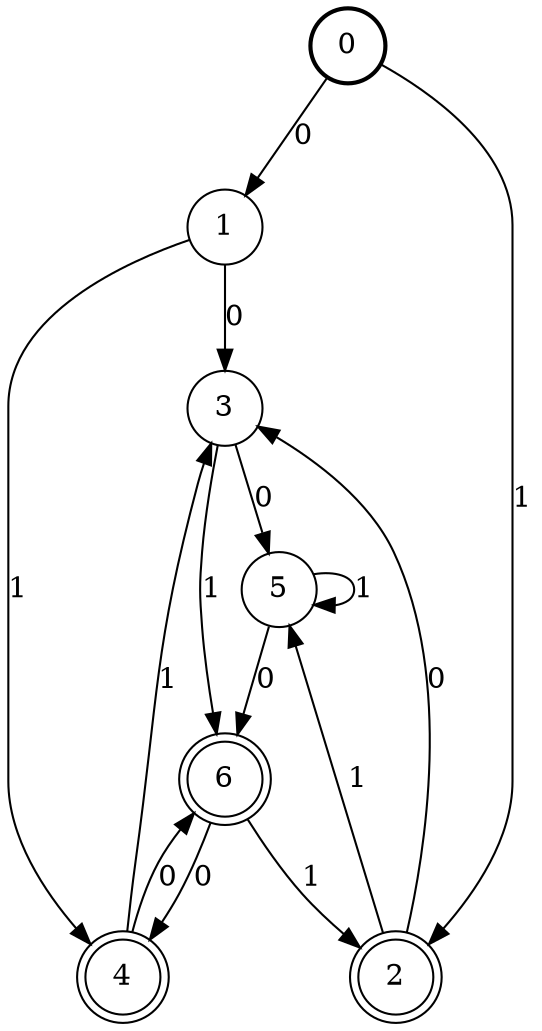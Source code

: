 digraph Automat {
    node [shape = circle];
    0 [style = "bold"];
    0 -> 1 [label = "0"];
    0 -> 2 [label = "1"];
    1 -> 3 [label = "0"];
    1 -> 4 [label = "1"];
    2 [peripheries=2]
    2 -> 3 [label = "0"];
    2 -> 5 [label = "1"];
    3 -> 5 [label = "0"];
    3 -> 6 [label = "1"];
    4 [peripheries=2]
    4 -> 6 [label = "0"];
    4 -> 3 [label = "1"];
    5 -> 6 [label = "0"];
    5 -> 5 [label = "1"];
    6 [peripheries=2]
    6 -> 4 [label = "0"];
    6 -> 2 [label = "1"];
}
